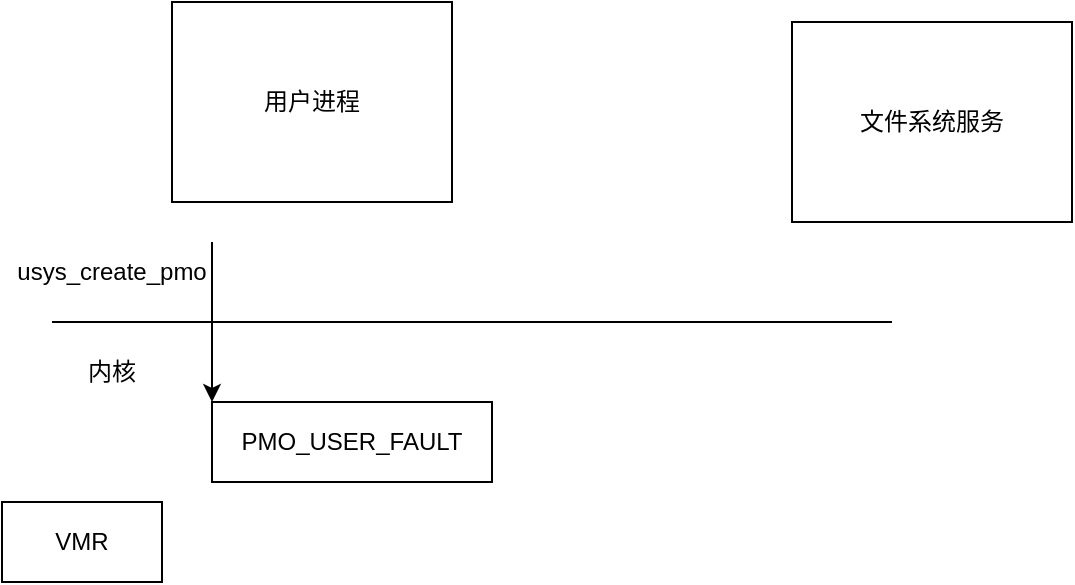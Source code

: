 <mxfile version="20.6.0" type="github">
  <diagram id="zms-dwFza-7I7j4GTH41" name="第 1 页">
    <mxGraphModel dx="870" dy="538" grid="1" gridSize="10" guides="1" tooltips="1" connect="1" arrows="1" fold="1" page="1" pageScale="1" pageWidth="827" pageHeight="1169" math="0" shadow="0">
      <root>
        <mxCell id="0" />
        <mxCell id="1" parent="0" />
        <mxCell id="eBpmvbwU43aSLw4vuh6x-1" value="用户进程" style="rounded=0;whiteSpace=wrap;html=1;" vertex="1" parent="1">
          <mxGeometry x="260" y="120" width="140" height="100" as="geometry" />
        </mxCell>
        <mxCell id="eBpmvbwU43aSLw4vuh6x-2" value="文件系统服务" style="rounded=0;whiteSpace=wrap;html=1;" vertex="1" parent="1">
          <mxGeometry x="570" y="130" width="140" height="100" as="geometry" />
        </mxCell>
        <mxCell id="eBpmvbwU43aSLw4vuh6x-3" value="" style="endArrow=none;html=1;rounded=0;" edge="1" parent="1">
          <mxGeometry width="50" height="50" relative="1" as="geometry">
            <mxPoint x="200" y="280" as="sourcePoint" />
            <mxPoint x="620" y="280" as="targetPoint" />
          </mxGeometry>
        </mxCell>
        <mxCell id="eBpmvbwU43aSLw4vuh6x-4" value="内核" style="text;html=1;strokeColor=none;fillColor=none;align=center;verticalAlign=middle;whiteSpace=wrap;rounded=0;" vertex="1" parent="1">
          <mxGeometry x="200" y="290" width="60" height="30" as="geometry" />
        </mxCell>
        <mxCell id="eBpmvbwU43aSLw4vuh6x-5" value="" style="endArrow=classic;html=1;rounded=0;" edge="1" parent="1">
          <mxGeometry width="50" height="50" relative="1" as="geometry">
            <mxPoint x="280" y="240" as="sourcePoint" />
            <mxPoint x="280" y="320" as="targetPoint" />
          </mxGeometry>
        </mxCell>
        <mxCell id="eBpmvbwU43aSLw4vuh6x-6" value="usys_create_pmo" style="text;html=1;strokeColor=none;fillColor=none;align=center;verticalAlign=middle;whiteSpace=wrap;rounded=0;" vertex="1" parent="1">
          <mxGeometry x="175" y="240" width="110" height="30" as="geometry" />
        </mxCell>
        <mxCell id="eBpmvbwU43aSLw4vuh6x-7" value="PMO_USER_FAULT" style="rounded=0;whiteSpace=wrap;html=1;" vertex="1" parent="1">
          <mxGeometry x="280" y="320" width="140" height="40" as="geometry" />
        </mxCell>
        <mxCell id="eBpmvbwU43aSLw4vuh6x-8" value="VMR" style="rounded=0;whiteSpace=wrap;html=1;" vertex="1" parent="1">
          <mxGeometry x="175" y="370" width="80" height="40" as="geometry" />
        </mxCell>
      </root>
    </mxGraphModel>
  </diagram>
</mxfile>
